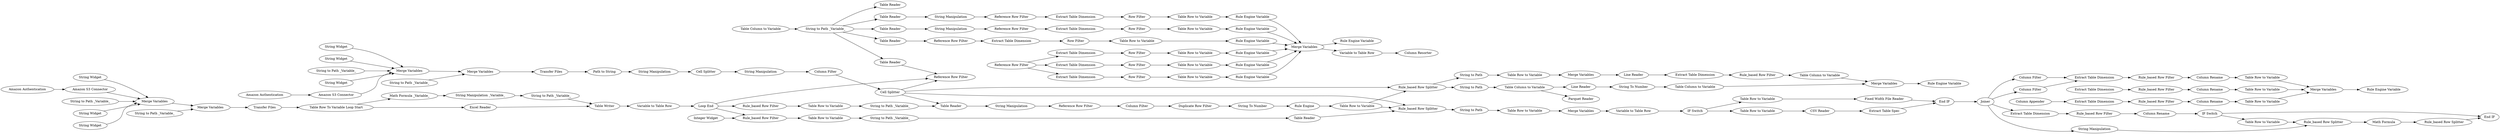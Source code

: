 digraph {
	"-7960010178042268761_39" [label="Row Filter"]
	"2593303272190344589_39" [label="Row Filter"]
	"5836430575110792555_37" [label="Table Row to Variable"]
	"-3150637987543236557_22" [label="Table Reader"]
	"-6086370779243844129_66" [label="Duplicate Row Filter"]
	"-3160211823486031884_117" [label="Rule_based Row Filter"]
	"-1808030179015629054_71" [label="Line Reader"]
	"-3160211823486031884_131" [label="End IF"]
	"-3160211823486031884_78" [label="String to Path"]
	"-1808030179015629054_85" [label="Merge Variables"]
	"3722541267799892271_34" [label="Rule Engine Variable"]
	"-769544443838731114_45" [label="Transfer Files"]
	"-4510741443405382833_13" [label="Cell Splitter"]
	"-1808030179015629054_78" [label="String to Path"]
	"-3160211823486031884_133" [label="String Manipulation"]
	"-1808030179015629054_86" [label="String To Number"]
	"-4701731229782840323_35" [label="String to Path _Variable_"]
	"-1808030179015629054_89" [label="Parquet Reader"]
	"968086337897918836_124" [label="Table Row to Variable"]
	"-3150637987543236557_59" [label="Rule Engine Variable"]
	"-4510741443405382833_15" [label="Column Filter"]
	"-7960010178042268761_37" [label="Table Row to Variable"]
	"-8874807194339282326_59" [label="String Widget"]
	"-1808030179015629054_82" [label="Rule_based Row Filter"]
	"5890456303874358159_37" [label="Table Row to Variable"]
	"-3160211823486031884_96" [label="CSV Reader"]
	"-3160211823486031884_101" [label="IF Switch"]
	"5697975274995680609_48" [label="Merge Variables"]
	"-4701731229782840323_32" [label="Table Row To Variable Loop Start"]
	"-8874807194339282326_55" [label="String Widget"]
	"968086337897918836_129" [label="Extract Table Dimension"]
	"-5560784100362165128_67" [label="Table Row to Variable"]
	"-6086370779243844129_31" [label="String Manipulation"]
	"5890456303874358159_39" [label="Row Filter"]
	"-3160211823486031884_87" [label="Merge Variables"]
	"-3160211823486031884_118" [label="Column Rename"]
	"-3160211823486031884_127" [label="Rule_based Row Splitter"]
	"9081276803545969725_66" [label="Rule_based Row Filter"]
	"-2790327122310493465_26" [label="Reference Row Filter"]
	"-769544443838731114_48" [label="Merge Variables"]
	"2593303272190344589_37" [label="Table Row to Variable"]
	"968086337897918836_123" [label="Rule_based Row Filter"]
	"5697975274995680609_45" [label="Transfer Files"]
	"-3150637987543236557_56" [label="Merge Variables"]
	"-4701731229782840323_29" [label="Excel Reader"]
	"-3160211823486031884_129" [label="Rule_based Row Splitter"]
	"-3150637987543236557_31" [label="String Manipulation"]
	"-3160211823486031884_119" [label="Column Filter"]
	"968086337897918836_132" [label="Column Rename"]
	"3722541267799892271_37" [label="Table Row to Variable"]
	"968086337897918836_125" [label="Column Rename"]
	"-3160211823486031884_97" [label=Joiner]
	"5281521018080461880_88" [label="String To Number"]
	"-3150637987543236557_54" [label="Table Column to Variable"]
	"-769544443838731114_49" [label="Merge Variables"]
	"-3150637987543236557_28" [label="Reference Row Filter"]
	"-1631740485837355676_34" [label="Rule Engine Variable"]
	"-4510741443405382833_18" [label="Path to String"]
	"2593303272190344589_34" [label="Rule Engine Variable"]
	"-3160211823486031884_112" [label="Table Row to Variable"]
	"4769415594252698977_1" [label="Amazon S3 Connector"]
	"5890456303874358159_36" [label="Extract Table Dimension"]
	"4769415594252698977_2" [label="Amazon Authentication"]
	"-2790327122310493465_24" [label="Reference Row Filter"]
	"5697975274995680609_46" [label="String to Path _Variable_"]
	"-8874807194339282326_87" [label="Rule Engine Variable"]
	"4650293389026983605_1" [label="Amazon S3 Connector"]
	"-8874807194339282326_65" [label="Table Reader"]
	"-4701731229782840323_36" [label="Table Writer"]
	"-4701731229782840323_34" [label="String Manipulation _Variable_"]
	"-3150637987543236557_21" [label="Table Reader"]
	"-3150637987543236557_23" [label="Table Reader"]
	"-8874807194339282326_50" [label="String Widget"]
	"-4701731229782840323_33" [label="Math Formula _Variable_"]
	"5697975274995680609_50" [label="String to Path _Variable_"]
	"5281521018080461880_92" [label="Table Row to Variable"]
	"-3160211823486031884_105" [label="Extract Table Spec"]
	"-4510741443405382833_14" [label="String Manipulation"]
	"-1808030179015629054_88" [label="Table Row to Variable"]
	"-1631740485837355676_36" [label="Extract Table Dimension"]
	"-1808030179015629054_80" [label="Extract Table Dimension"]
	"968086337897918836_121" [label="Column Appender"]
	"-3160211823486031884_102" [label="End IF"]
	"-6086370779243844129_29" [label="Reference Row Filter"]
	"-3150637987543236557_30" [label="Reference Row Filter"]
	"968086337897918836_130" [label="Extract Table Dimension"]
	"9081276803545969725_67" [label="Table Row to Variable"]
	"-3150637987543236557_19" [label="Table Reader"]
	"-769544443838731114_50" [label="String to Path _Variable_"]
	"-3150637987543236557_57" [label="Variable to Table Row"]
	"2593303272190344589_36" [label="Extract Table Dimension"]
	"-3150637987543236557_55" [label="String to Path _Variable_"]
	"-4510741443405382833_12" [label="String Manipulation"]
	"968086337897918836_136" [label="Table Row to Variable"]
	"-3150637987543236557_29" [label="Reference Row Filter"]
	"968086337897918836_126" [label="Merge Variables"]
	"5836430575110792555_36" [label="Extract Table Dimension"]
	"9081276803545969725_68" [label="String to Path _Variable_"]
	"-3160211823486031884_75" [label="Rule_based Row Splitter"]
	"-1808030179015629054_83" [label="Table Column to Variable"]
	"-3160211823486031884_130" [label="Math Formula"]
	"-8874807194339282326_95" [label="Integer Widget"]
	"-3160211823486031884_100" [label="Variable to Table Row"]
	"968086337897918836_137" [label="Rule Engine Variable"]
	"-3160211823486031884_106" [label="Fixed Width File Reader"]
	"-8874807194339282326_42" [label="String Widget"]
	"-1808030179015629054_75" [label="Rule_based Row Splitter"]
	"5281521018080461880_90" [label="Rule Engine"]
	"-3160211823486031884_132" [label="IF Switch"]
	"3722541267799892271_39" [label="Row Filter"]
	"-8874807194339282326_60" [label="String Widget"]
	"-1808030179015629054_77" [label="String to Path"]
	"-769544443838731114_46" [label="String to Path _Variable_"]
	"4650293389026983605_2" [label="Amazon Authentication"]
	"5836430575110792555_34" [label="Rule Engine Variable"]
	"-5560784100362165128_66" [label="Rule_based Row Filter"]
	"5836430575110792555_39" [label="Row Filter"]
	"-4701731229782840323_37" [label="Variable to Table Row"]
	"-1631740485837355676_37" [label="Table Row to Variable"]
	"-8874807194339282326_58" [label="String Widget"]
	"-1808030179015629054_87" [label="Merge Variables"]
	"-3160211823486031884_107" [label="Extract Table Dimension"]
	"-3160211823486031884_103" [label="Table Row to Variable"]
	"-3150637987543236557_20" [label="Table Reader"]
	"5697975274995680609_49" [label="Merge Variables"]
	"-7960010178042268761_34" [label="Rule Engine Variable"]
	"-7960010178042268761_36" [label="Extract Table Dimension"]
	"-3160211823486031884_120" [label="Column Filter"]
	"968086337897918836_134" [label="Column Rename"]
	"-5560784100362165128_68" [label="String to Path _Variable_"]
	"-4701731229782840323_31" [label="Loop End"]
	"968086337897918836_133" [label="Rule_based Row Filter"]
	"-1808030179015629054_84" [label="Table Column to Variable"]
	"-6086370779243844129_33" [label="Column Filter"]
	"-3160211823486031884_88" [label="Table Row to Variable"]
	"5890456303874358159_34" [label="Rule Engine Variable"]
	"-3160211823486031884_104" [label="Table Row to Variable"]
	"-3150637987543236557_58" [label="Column Resorter"]
	"968086337897918836_122" [label="Extract Table Dimension"]
	"968086337897918836_135" [label="Table Row to Variable"]
	"-1808030179015629054_76" [label="Table Column to Variable"]
	"-3150637987543236557_32" [label="String Manipulation"]
	"-6086370779243844129_65" [label="Table Reader"]
	"-1808030179015629054_72" [label="Line Reader"]
	"3722541267799892271_36" [label="Extract Table Dimension"]
	"968086337897918836_131" [label="Rule_based Row Filter"]
	"-4510741443405382833_17" [label="Cell Splitter"]
	"-1631740485837355676_39" [label="Row Filter"]
	"4650293389026983605_2" -> "4650293389026983605_1"
	"-3150637987543236557_55" -> "-3150637987543236557_19"
	"5836430575110792555_39" -> "5836430575110792555_37"
	"-3160211823486031884_129" -> "-3160211823486031884_131"
	"968086337897918836_136" -> "968086337897918836_126"
	"-769544443838731114_48" -> "-769544443838731114_49"
	"-5560784100362165128_68" -> "-8874807194339282326_65"
	"-3150637987543236557_32" -> "-3150637987543236557_30"
	"-3150637987543236557_56" -> "-3150637987543236557_59"
	"-3160211823486031884_127" -> "-3160211823486031884_130"
	"-3160211823486031884_130" -> "-3160211823486031884_129"
	"-5560784100362165128_66" -> "-5560784100362165128_67"
	"-8874807194339282326_50" -> "-769544443838731114_48"
	"-1808030179015629054_75" -> "-1808030179015629054_77"
	"-8874807194339282326_42" -> "-769544443838731114_48"
	"-1808030179015629054_77" -> "-1808030179015629054_76"
	"968086337897918836_124" -> "968086337897918836_126"
	"-4701731229782840323_37" -> "-4701731229782840323_31"
	"-3150637987543236557_20" -> "-3150637987543236557_28"
	"5697975274995680609_45" -> "-4701731229782840323_32"
	"5281521018080461880_92" -> "-3160211823486031884_75"
	"-3150637987543236557_28" -> "5836430575110792555_36"
	"-3150637987543236557_30" -> "2593303272190344589_36"
	"968086337897918836_122" -> "968086337897918836_123"
	"-3150637987543236557_57" -> "-3150637987543236557_58"
	"-3160211823486031884_97" -> "-3160211823486031884_133"
	"-3150637987543236557_21" -> "-3150637987543236557_31"
	"968086337897918836_123" -> "968086337897918836_125"
	"-1631740485837355676_39" -> "-1631740485837355676_37"
	"-1808030179015629054_87" -> "-1808030179015629054_72"
	"-1631740485837355676_37" -> "-1631740485837355676_34"
	"-1808030179015629054_83" -> "-1808030179015629054_85"
	"-769544443838731114_45" -> "-4510741443405382833_18"
	"2593303272190344589_37" -> "2593303272190344589_34"
	"-3160211823486031884_120" -> "968086337897918836_130"
	"-4510741443405382833_13" -> "-4510741443405382833_14"
	"968086337897918836_126" -> "968086337897918836_137"
	"-1808030179015629054_71" -> "-1808030179015629054_86"
	"-4701731229782840323_31" -> "-5560784100362165128_66"
	"-1808030179015629054_82" -> "-1808030179015629054_84"
	"-4701731229782840323_33" -> "-4701731229782840323_34"
	"-769544443838731114_50" -> "-769544443838731114_49"
	"-8874807194339282326_59" -> "5697975274995680609_48"
	"-3160211823486031884_132" -> "-3160211823486031884_131"
	"5697975274995680609_49" -> "5697975274995680609_45"
	"-769544443838731114_49" -> "-769544443838731114_45"
	"-6086370779243844129_29" -> "-6086370779243844129_33"
	"2593303272190344589_34" -> "-3150637987543236557_56"
	"-1808030179015629054_80" -> "-1808030179015629054_82"
	"-3150637987543236557_23" -> "-3150637987543236557_32"
	"4650293389026983605_1" -> "-769544443838731114_48"
	"9081276803545969725_67" -> "9081276803545969725_68"
	"3722541267799892271_36" -> "3722541267799892271_39"
	"-4701731229782840323_36" -> "-4701731229782840323_37"
	"-7960010178042268761_36" -> "-7960010178042268761_39"
	"-4510741443405382833_12" -> "-4510741443405382833_13"
	"4769415594252698977_2" -> "4769415594252698977_1"
	"-6086370779243844129_66" -> "5281521018080461880_88"
	"968086337897918836_121" -> "968086337897918836_122"
	"-769544443838731114_46" -> "-769544443838731114_48"
	"968086337897918836_135" -> "968086337897918836_126"
	"-3160211823486031884_97" -> "-3160211823486031884_107"
	"-3160211823486031884_101" -> "-3160211823486031884_104"
	"-8874807194339282326_55" -> "-769544443838731114_48"
	"5697975274995680609_46" -> "5697975274995680609_48"
	"-3150637987543236557_55" -> "-3150637987543236557_22"
	"5890456303874358159_37" -> "5890456303874358159_34"
	"-3160211823486031884_133" -> "-3160211823486031884_127"
	"-8874807194339282326_65" -> "-3160211823486031884_75"
	"-3160211823486031884_87" -> "-3160211823486031884_100"
	"-1808030179015629054_72" -> "-1808030179015629054_80"
	"4769415594252698977_1" -> "5697975274995680609_48"
	"-8874807194339282326_60" -> "5697975274995680609_48"
	"5836430575110792555_36" -> "5836430575110792555_39"
	"-3150637987543236557_54" -> "-3150637987543236557_55"
	"5697975274995680609_50" -> "5697975274995680609_49"
	"-1808030179015629054_85" -> "-8874807194339282326_87"
	"3722541267799892271_34" -> "-3150637987543236557_56"
	"-4510741443405382833_14" -> "-4510741443405382833_15"
	"3722541267799892271_39" -> "3722541267799892271_37"
	"-3160211823486031884_78" -> "-3160211823486031884_88"
	"-3150637987543236557_55" -> "-3150637987543236557_23"
	"-6086370779243844129_31" -> "-6086370779243844129_29"
	"-3160211823486031884_100" -> "-3160211823486031884_101"
	"-4510741443405382833_17" -> "-2790327122310493465_24"
	"-1808030179015629054_75" -> "-1808030179015629054_78"
	"5281521018080461880_88" -> "5281521018080461880_90"
	"-4510741443405382833_15" -> "-4510741443405382833_17"
	"-3160211823486031884_102" -> "-3160211823486031884_97"
	"-3150637987543236557_19" -> "-2790327122310493465_24"
	"5836430575110792555_37" -> "5836430575110792555_34"
	"968086337897918836_134" -> "968086337897918836_136"
	"-6086370779243844129_33" -> "-6086370779243844129_66"
	"-3160211823486031884_107" -> "-3160211823486031884_117"
	"-4510741443405382833_17" -> "-1808030179015629054_75"
	"-4701731229782840323_34" -> "-4701731229782840323_35"
	"2593303272190344589_39" -> "2593303272190344589_37"
	"-4701731229782840323_31" -> "-2790327122310493465_24"
	"-7960010178042268761_37" -> "-7960010178042268761_34"
	"9081276803545969725_68" -> "-6086370779243844129_65"
	"-3150637987543236557_56" -> "-3150637987543236557_57"
	"3722541267799892271_37" -> "3722541267799892271_34"
	"-8874807194339282326_58" -> "5697975274995680609_48"
	"5697975274995680609_48" -> "5697975274995680609_49"
	"-3160211823486031884_75" -> "-3160211823486031884_78"
	"968086337897918836_132" -> "968086337897918836_135"
	"-3150637987543236557_29" -> "3722541267799892271_36"
	"-3150637987543236557_55" -> "-3150637987543236557_20"
	"-4510741443405382833_18" -> "-4510741443405382833_12"
	"-3160211823486031884_106" -> "-3160211823486031884_102"
	"968086337897918836_131" -> "968086337897918836_132"
	"-3160211823486031884_105" -> "-3160211823486031884_102"
	"-3160211823486031884_132" -> "-3160211823486031884_112"
	"-3160211823486031884_103" -> "-3160211823486031884_96"
	"-1808030179015629054_84" -> "-1808030179015629054_85"
	"-8874807194339282326_95" -> "-5560784100362165128_66"
	"-4701731229782840323_32" -> "-4701731229782840323_29"
	"-3160211823486031884_97" -> "-3160211823486031884_120"
	"5890456303874358159_34" -> "-3150637987543236557_56"
	"968086337897918836_133" -> "968086337897918836_134"
	"-3160211823486031884_119" -> "968086337897918836_130"
	"-1808030179015629054_86" -> "-1808030179015629054_83"
	"-6086370779243844129_65" -> "-6086370779243844129_31"
	"-1808030179015629054_88" -> "-1808030179015629054_87"
	"-4510741443405382833_17" -> "-3160211823486031884_75"
	"-2790327122310493465_26" -> "-1631740485837355676_36"
	"-3160211823486031884_104" -> "-3160211823486031884_106"
	"-7960010178042268761_34" -> "-3150637987543236557_56"
	"5890456303874358159_39" -> "5890456303874358159_37"
	"5281521018080461880_90" -> "5281521018080461880_92"
	"-2790327122310493465_26" -> "-7960010178042268761_36"
	"-3160211823486031884_96" -> "-3160211823486031884_105"
	"-4701731229782840323_31" -> "9081276803545969725_66"
	"5836430575110792555_34" -> "-3150637987543236557_56"
	"-3160211823486031884_88" -> "-3160211823486031884_87"
	"-4510741443405382833_17" -> "-6086370779243844129_65"
	"-3160211823486031884_112" -> "-3160211823486031884_127"
	"-2790327122310493465_26" -> "5890456303874358159_36"
	"-5560784100362165128_67" -> "-5560784100362165128_68"
	"-1808030179015629054_78" -> "-1808030179015629054_88"
	"-3150637987543236557_55" -> "-3150637987543236557_21"
	"-3160211823486031884_97" -> "-3160211823486031884_119"
	"5890456303874358159_36" -> "5890456303874358159_39"
	"-3160211823486031884_101" -> "-3160211823486031884_103"
	"-1808030179015629054_76" -> "-1808030179015629054_71"
	"968086337897918836_130" -> "968086337897918836_131"
	"-3150637987543236557_31" -> "-3150637987543236557_29"
	"2593303272190344589_36" -> "2593303272190344589_39"
	"-1631740485837355676_36" -> "-1631740485837355676_39"
	"-4701731229782840323_35" -> "-4701731229782840323_36"
	"968086337897918836_129" -> "968086337897918836_133"
	"-1808030179015629054_76" -> "-1808030179015629054_89"
	"-3160211823486031884_118" -> "-3160211823486031884_132"
	"-3160211823486031884_117" -> "-3160211823486031884_118"
	"5281521018080461880_92" -> "-1808030179015629054_75"
	"-7960010178042268761_39" -> "-7960010178042268761_37"
	"-4701731229782840323_32" -> "-4701731229782840323_33"
	"-4701731229782840323_29" -> "-4701731229782840323_36"
	"968086337897918836_125" -> "968086337897918836_124"
	"-1631740485837355676_34" -> "-3150637987543236557_56"
	"9081276803545969725_66" -> "9081276803545969725_67"
	rankdir=LR
}
